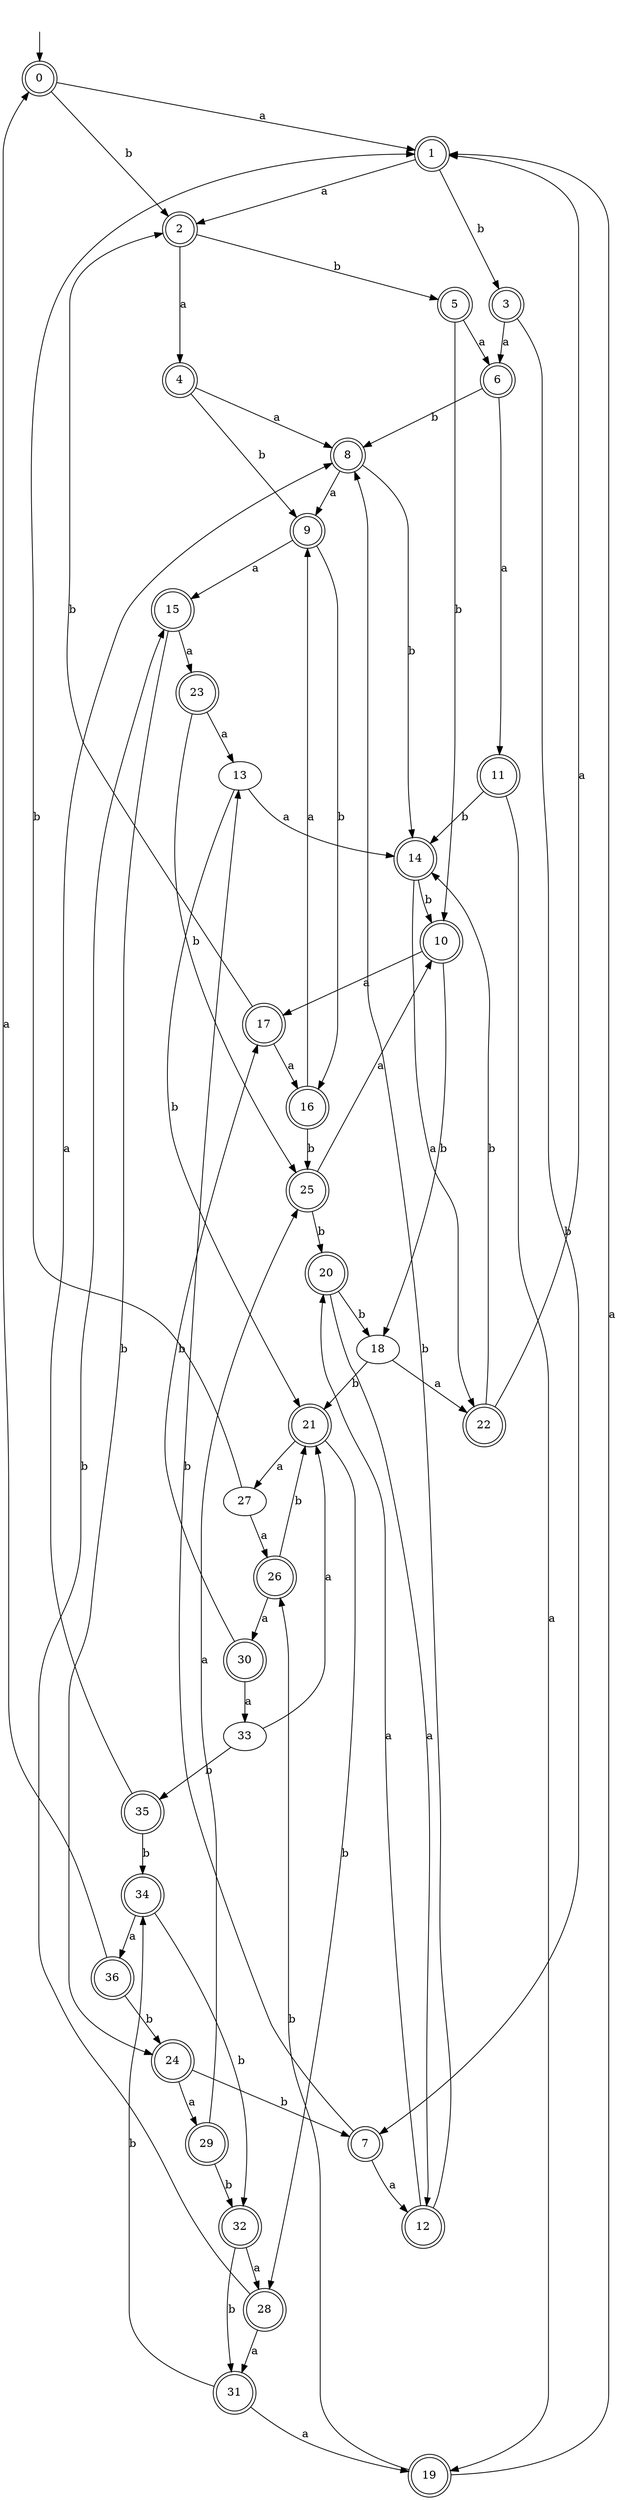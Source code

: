 digraph RandomDFA {
  __start0 [label="", shape=none];
  __start0 -> 0 [label=""];
  0 [shape=circle] [shape=doublecircle]
  0 -> 1 [label="a"]
  0 -> 2 [label="b"]
  1 [shape=doublecircle]
  1 -> 2 [label="a"]
  1 -> 3 [label="b"]
  2 [shape=doublecircle]
  2 -> 4 [label="a"]
  2 -> 5 [label="b"]
  3 [shape=doublecircle]
  3 -> 6 [label="a"]
  3 -> 7 [label="b"]
  4 [shape=doublecircle]
  4 -> 8 [label="a"]
  4 -> 9 [label="b"]
  5 [shape=doublecircle]
  5 -> 6 [label="a"]
  5 -> 10 [label="b"]
  6 [shape=doublecircle]
  6 -> 11 [label="a"]
  6 -> 8 [label="b"]
  7 [shape=doublecircle]
  7 -> 12 [label="a"]
  7 -> 13 [label="b"]
  8 [shape=doublecircle]
  8 -> 9 [label="a"]
  8 -> 14 [label="b"]
  9 [shape=doublecircle]
  9 -> 15 [label="a"]
  9 -> 16 [label="b"]
  10 [shape=doublecircle]
  10 -> 17 [label="a"]
  10 -> 18 [label="b"]
  11 [shape=doublecircle]
  11 -> 19 [label="a"]
  11 -> 14 [label="b"]
  12 [shape=doublecircle]
  12 -> 20 [label="a"]
  12 -> 8 [label="b"]
  13
  13 -> 14 [label="a"]
  13 -> 21 [label="b"]
  14 [shape=doublecircle]
  14 -> 22 [label="a"]
  14 -> 10 [label="b"]
  15 [shape=doublecircle]
  15 -> 23 [label="a"]
  15 -> 24 [label="b"]
  16 [shape=doublecircle]
  16 -> 9 [label="a"]
  16 -> 25 [label="b"]
  17 [shape=doublecircle]
  17 -> 16 [label="a"]
  17 -> 2 [label="b"]
  18
  18 -> 22 [label="a"]
  18 -> 21 [label="b"]
  19 [shape=doublecircle]
  19 -> 1 [label="a"]
  19 -> 26 [label="b"]
  20 [shape=doublecircle]
  20 -> 12 [label="a"]
  20 -> 18 [label="b"]
  21 [shape=doublecircle]
  21 -> 27 [label="a"]
  21 -> 28 [label="b"]
  22 [shape=doublecircle]
  22 -> 1 [label="a"]
  22 -> 14 [label="b"]
  23 [shape=doublecircle]
  23 -> 13 [label="a"]
  23 -> 25 [label="b"]
  24 [shape=doublecircle]
  24 -> 29 [label="a"]
  24 -> 7 [label="b"]
  25 [shape=doublecircle]
  25 -> 10 [label="a"]
  25 -> 20 [label="b"]
  26 [shape=doublecircle]
  26 -> 30 [label="a"]
  26 -> 21 [label="b"]
  27
  27 -> 26 [label="a"]
  27 -> 1 [label="b"]
  28 [shape=doublecircle]
  28 -> 31 [label="a"]
  28 -> 15 [label="b"]
  29 [shape=doublecircle]
  29 -> 25 [label="a"]
  29 -> 32 [label="b"]
  30 [shape=doublecircle]
  30 -> 33 [label="a"]
  30 -> 17 [label="b"]
  31 [shape=doublecircle]
  31 -> 19 [label="a"]
  31 -> 34 [label="b"]
  32 [shape=doublecircle]
  32 -> 28 [label="a"]
  32 -> 31 [label="b"]
  33
  33 -> 21 [label="a"]
  33 -> 35 [label="b"]
  34 [shape=doublecircle]
  34 -> 36 [label="a"]
  34 -> 32 [label="b"]
  35 [shape=doublecircle]
  35 -> 8 [label="a"]
  35 -> 34 [label="b"]
  36 [shape=doublecircle]
  36 -> 0 [label="a"]
  36 -> 24 [label="b"]
}
